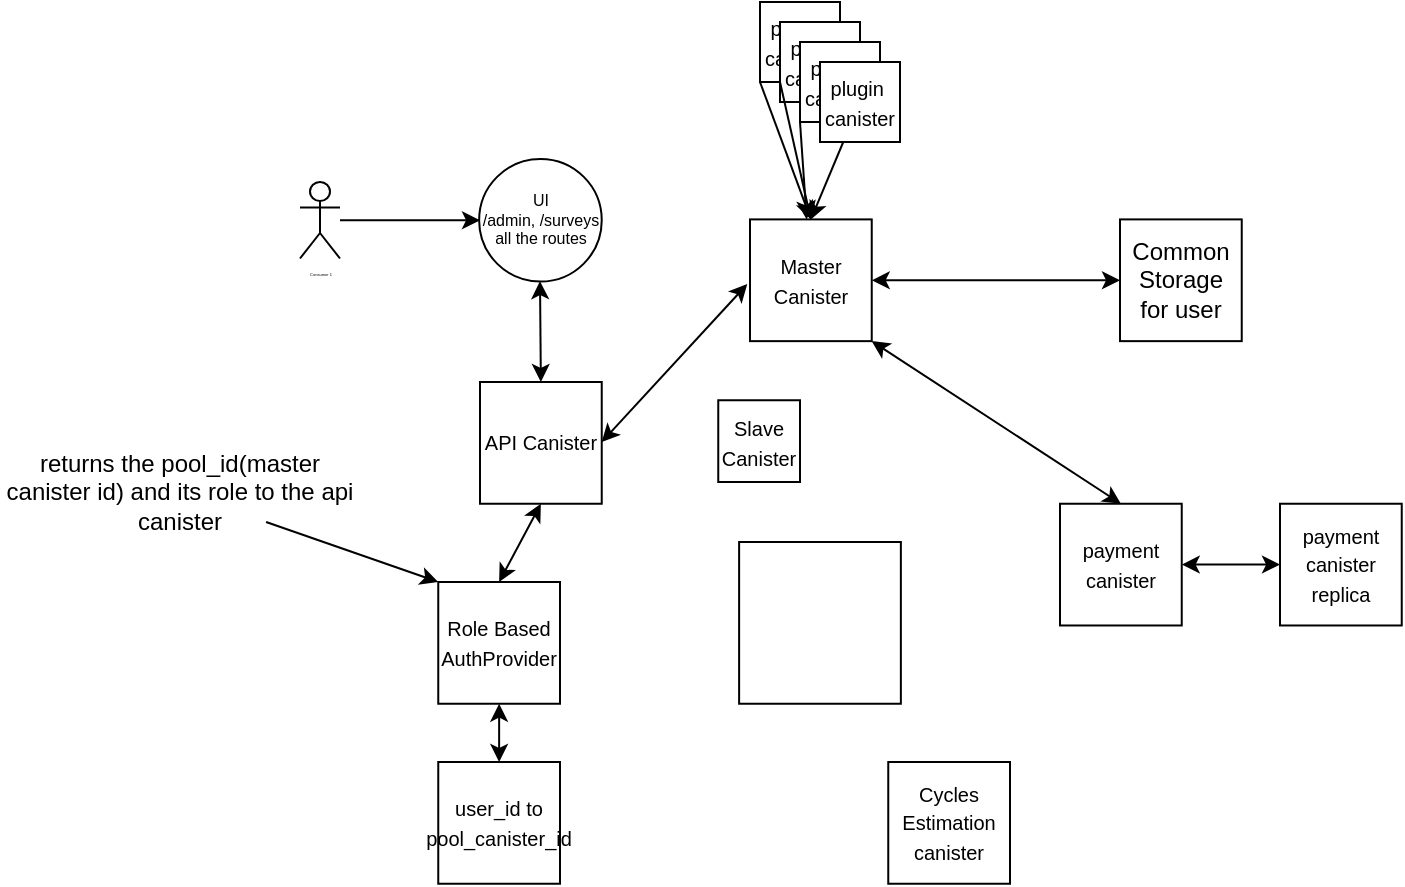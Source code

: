 <mxfile version="16.0.0" type="github">
  <diagram id="ef4Ubq1G3yexwylZe5gk" name="Page-1">
    <mxGraphModel dx="1186" dy="614" grid="1" gridSize="10" guides="1" tooltips="1" connect="1" arrows="1" fold="1" page="1" pageScale="1" pageWidth="850" pageHeight="1100" math="0" shadow="0">
      <root>
        <mxCell id="0" />
        <mxCell id="1" parent="0" />
        <mxCell id="FFpFOXBZ536BAtnDVw55-1" value="&lt;font style=&quot;font-size: 2px;&quot;&gt;Consumer 1&lt;/font&gt;" style="shape=umlActor;verticalLabelPosition=bottom;verticalAlign=top;html=1;outlineConnect=0;fontSize=2;" vertex="1" parent="1">
          <mxGeometry x="200" y="170" width="20" height="38.25" as="geometry" />
        </mxCell>
        <mxCell id="FFpFOXBZ536BAtnDVw55-2" value="" style="endArrow=classic;html=1;rounded=0;fontSize=2;entryX=0;entryY=0.5;entryDx=0;entryDy=0;" edge="1" parent="1" source="FFpFOXBZ536BAtnDVw55-1">
          <mxGeometry width="50" height="50" relative="1" as="geometry">
            <mxPoint x="420" y="210" as="sourcePoint" />
            <mxPoint x="290" y="189.125" as="targetPoint" />
          </mxGeometry>
        </mxCell>
        <mxCell id="FFpFOXBZ536BAtnDVw55-3" value="&lt;font style=&quot;font-size: 10px&quot;&gt;API Canister&lt;/font&gt;" style="whiteSpace=wrap;html=1;aspect=fixed;fontSize=12;" vertex="1" parent="1">
          <mxGeometry x="290" y="270" width="60.87" height="60.87" as="geometry" />
        </mxCell>
        <mxCell id="FFpFOXBZ536BAtnDVw55-4" value="" style="endArrow=classic;startArrow=classic;html=1;rounded=0;fontSize=10;exitX=0.5;exitY=0;exitDx=0;exitDy=0;" edge="1" parent="1" source="FFpFOXBZ536BAtnDVw55-3">
          <mxGeometry width="50" height="50" relative="1" as="geometry">
            <mxPoint x="270" y="269.56" as="sourcePoint" />
            <mxPoint x="320" y="219.56" as="targetPoint" />
          </mxGeometry>
        </mxCell>
        <mxCell id="FFpFOXBZ536BAtnDVw55-5" value="&lt;span style=&quot;font-size: 10px&quot;&gt;payment canister&lt;/span&gt;" style="whiteSpace=wrap;html=1;aspect=fixed;fontSize=12;" vertex="1" parent="1">
          <mxGeometry x="580" y="330.87" width="60.87" height="60.87" as="geometry" />
        </mxCell>
        <mxCell id="FFpFOXBZ536BAtnDVw55-6" value="&lt;font style=&quot;font-size: 10px&quot;&gt;user_id to pool_canister_id&lt;/font&gt;" style="whiteSpace=wrap;html=1;aspect=fixed;fontSize=12;" vertex="1" parent="1">
          <mxGeometry x="269.13" y="460" width="60.87" height="60.87" as="geometry" />
        </mxCell>
        <mxCell id="FFpFOXBZ536BAtnDVw55-7" value="" style="endArrow=classic;startArrow=classic;html=1;rounded=0;fontSize=10;entryX=0.5;entryY=1;entryDx=0;entryDy=0;exitX=0.5;exitY=0;exitDx=0;exitDy=0;" edge="1" parent="1" source="FFpFOXBZ536BAtnDVw55-29" target="FFpFOXBZ536BAtnDVw55-3">
          <mxGeometry width="50" height="50" relative="1" as="geometry">
            <mxPoint x="220" y="400" as="sourcePoint" />
            <mxPoint x="270" y="350" as="targetPoint" />
          </mxGeometry>
        </mxCell>
        <mxCell id="FFpFOXBZ536BAtnDVw55-8" value="" style="endArrow=classic;startArrow=classic;html=1;rounded=0;fontSize=10;entryX=1;entryY=1;entryDx=0;entryDy=0;exitX=0.5;exitY=0;exitDx=0;exitDy=0;" edge="1" parent="1" source="FFpFOXBZ536BAtnDVw55-5" target="FFpFOXBZ536BAtnDVw55-12">
          <mxGeometry width="50" height="50" relative="1" as="geometry">
            <mxPoint x="767.5" y="400" as="sourcePoint" />
            <mxPoint x="837.5" y="360.435" as="targetPoint" />
          </mxGeometry>
        </mxCell>
        <mxCell id="FFpFOXBZ536BAtnDVw55-9" value="&lt;span style=&quot;font-size: 10px&quot;&gt;payment canister replica&lt;/span&gt;" style="whiteSpace=wrap;html=1;aspect=fixed;fontSize=12;" vertex="1" parent="1">
          <mxGeometry x="690" y="330.87" width="60.87" height="60.87" as="geometry" />
        </mxCell>
        <mxCell id="FFpFOXBZ536BAtnDVw55-10" value="" style="endArrow=classic;startArrow=classic;html=1;rounded=0;fontSize=10;entryX=-0.017;entryY=0.638;entryDx=0;entryDy=0;entryPerimeter=0;" edge="1" parent="1">
          <mxGeometry width="50" height="50" relative="1" as="geometry">
            <mxPoint x="350.87" y="300" as="sourcePoint" />
            <mxPoint x="423.64" y="221.04" as="targetPoint" />
          </mxGeometry>
        </mxCell>
        <mxCell id="FFpFOXBZ536BAtnDVw55-12" value="&lt;span style=&quot;font-size: 10px&quot;&gt;Master Canister&lt;/span&gt;" style="whiteSpace=wrap;html=1;aspect=fixed;fontSize=12;" vertex="1" parent="1">
          <mxGeometry x="425" y="188.7" width="60.87" height="60.87" as="geometry" />
        </mxCell>
        <mxCell id="FFpFOXBZ536BAtnDVw55-13" value="" style="endArrow=classic;startArrow=classic;html=1;rounded=0;fontSize=10;exitX=1;exitY=0.5;exitDx=0;exitDy=0;" edge="1" parent="1" source="FFpFOXBZ536BAtnDVw55-12" target="FFpFOXBZ536BAtnDVw55-40">
          <mxGeometry width="50" height="50" relative="1" as="geometry">
            <mxPoint x="510" y="279.13" as="sourcePoint" />
            <mxPoint x="555" y="219" as="targetPoint" />
          </mxGeometry>
        </mxCell>
        <mxCell id="FFpFOXBZ536BAtnDVw55-18" value="" style="endArrow=classic;startArrow=classic;html=1;rounded=0;fontSize=8;" edge="1" parent="1" source="FFpFOXBZ536BAtnDVw55-9" target="FFpFOXBZ536BAtnDVw55-5">
          <mxGeometry width="50" height="50" relative="1" as="geometry">
            <mxPoint x="847.5" y="440" as="sourcePoint" />
            <mxPoint x="927.5" y="420" as="targetPoint" />
          </mxGeometry>
        </mxCell>
        <mxCell id="FFpFOXBZ536BAtnDVw55-19" value="&lt;font style=&quot;font-size: 10px&quot;&gt;plugin&amp;nbsp; canister&lt;/font&gt;" style="whiteSpace=wrap;html=1;aspect=fixed;fontSize=12;" vertex="1" parent="1">
          <mxGeometry x="430" y="80" width="40" height="40" as="geometry" />
        </mxCell>
        <mxCell id="FFpFOXBZ536BAtnDVw55-20" value="&lt;font style=&quot;font-size: 10px&quot;&gt;plugin&amp;nbsp; canister&lt;/font&gt;" style="whiteSpace=wrap;html=1;aspect=fixed;fontSize=12;" vertex="1" parent="1">
          <mxGeometry x="440" y="90" width="40" height="40" as="geometry" />
        </mxCell>
        <mxCell id="FFpFOXBZ536BAtnDVw55-21" value="&lt;font style=&quot;font-size: 10px&quot;&gt;plugin&amp;nbsp; canister&lt;/font&gt;" style="whiteSpace=wrap;html=1;aspect=fixed;fontSize=12;" vertex="1" parent="1">
          <mxGeometry x="450" y="100" width="40" height="40" as="geometry" />
        </mxCell>
        <mxCell id="FFpFOXBZ536BAtnDVw55-22" value="&lt;font style=&quot;font-size: 10px&quot;&gt;plugin&amp;nbsp; canister&lt;/font&gt;" style="whiteSpace=wrap;html=1;aspect=fixed;fontSize=12;" vertex="1" parent="1">
          <mxGeometry x="460" y="110" width="40" height="40" as="geometry" />
        </mxCell>
        <mxCell id="FFpFOXBZ536BAtnDVw55-23" value="" style="endArrow=classic;html=1;rounded=0;fontSize=8;entryX=0.5;entryY=0;entryDx=0;entryDy=0;" edge="1" parent="1" source="FFpFOXBZ536BAtnDVw55-22" target="FFpFOXBZ536BAtnDVw55-12">
          <mxGeometry width="50" height="50" relative="1" as="geometry">
            <mxPoint x="380" y="230" as="sourcePoint" />
            <mxPoint x="430" y="180" as="targetPoint" />
          </mxGeometry>
        </mxCell>
        <mxCell id="FFpFOXBZ536BAtnDVw55-24" value="" style="endArrow=classic;html=1;rounded=0;fontSize=8;exitX=0;exitY=1;exitDx=0;exitDy=0;" edge="1" parent="1" source="FFpFOXBZ536BAtnDVw55-21" target="FFpFOXBZ536BAtnDVw55-12">
          <mxGeometry width="50" height="50" relative="1" as="geometry">
            <mxPoint x="486.815" y="160" as="sourcePoint" />
            <mxPoint x="480.652" y="198.7" as="targetPoint" />
          </mxGeometry>
        </mxCell>
        <mxCell id="FFpFOXBZ536BAtnDVw55-25" value="" style="endArrow=classic;html=1;rounded=0;fontSize=8;exitX=0;exitY=0.75;exitDx=0;exitDy=0;entryX=0.5;entryY=0;entryDx=0;entryDy=0;" edge="1" parent="1" source="FFpFOXBZ536BAtnDVw55-20" target="FFpFOXBZ536BAtnDVw55-12">
          <mxGeometry width="50" height="50" relative="1" as="geometry">
            <mxPoint x="496.815" y="170" as="sourcePoint" />
            <mxPoint x="450" y="180" as="targetPoint" />
          </mxGeometry>
        </mxCell>
        <mxCell id="FFpFOXBZ536BAtnDVw55-26" value="" style="endArrow=classic;html=1;rounded=0;fontSize=8;exitX=0;exitY=1;exitDx=0;exitDy=0;entryX=0.5;entryY=0;entryDx=0;entryDy=0;" edge="1" parent="1" source="FFpFOXBZ536BAtnDVw55-19" target="FFpFOXBZ536BAtnDVw55-12">
          <mxGeometry width="50" height="50" relative="1" as="geometry">
            <mxPoint x="506.815" y="180" as="sourcePoint" />
            <mxPoint x="460" y="190" as="targetPoint" />
          </mxGeometry>
        </mxCell>
        <mxCell id="FFpFOXBZ536BAtnDVw55-29" value="&lt;span style=&quot;font-size: 10px&quot;&gt;Role Based AuthProvider&lt;br&gt;&lt;/span&gt;" style="whiteSpace=wrap;html=1;aspect=fixed;fontSize=12;" vertex="1" parent="1">
          <mxGeometry x="269.13" y="370" width="60.87" height="60.87" as="geometry" />
        </mxCell>
        <mxCell id="FFpFOXBZ536BAtnDVw55-30" value="" style="endArrow=classic;startArrow=classic;html=1;rounded=0;fontSize=8;entryX=0.5;entryY=0;entryDx=0;entryDy=0;exitX=0.5;exitY=1;exitDx=0;exitDy=0;" edge="1" parent="1" source="FFpFOXBZ536BAtnDVw55-29" target="FFpFOXBZ536BAtnDVw55-6">
          <mxGeometry width="50" height="50" relative="1" as="geometry">
            <mxPoint x="220" y="470" as="sourcePoint" />
            <mxPoint x="270" y="420" as="targetPoint" />
          </mxGeometry>
        </mxCell>
        <mxCell id="FFpFOXBZ536BAtnDVw55-36" value="&lt;span style=&quot;font-size: 10px&quot;&gt;Cycles Estimation canister&lt;/span&gt;" style="whiteSpace=wrap;html=1;aspect=fixed;fontSize=12;" vertex="1" parent="1">
          <mxGeometry x="494.13" y="460" width="60.87" height="60.87" as="geometry" />
        </mxCell>
        <mxCell id="FFpFOXBZ536BAtnDVw55-37" value="UI&lt;br&gt;/admin, /surveys&lt;br&gt;all the routes" style="ellipse;whiteSpace=wrap;html=1;aspect=fixed;fontSize=8;" vertex="1" parent="1">
          <mxGeometry x="289.57" y="158.47" width="61.3" height="61.3" as="geometry" />
        </mxCell>
        <mxCell id="FFpFOXBZ536BAtnDVw55-38" value="returns the pool_id(master canister id) and its role to the api canister" style="text;html=1;strokeColor=none;fillColor=none;align=center;verticalAlign=middle;whiteSpace=wrap;rounded=0;fontSize=12;" vertex="1" parent="1">
          <mxGeometry x="50" y="310" width="180" height="30" as="geometry" />
        </mxCell>
        <mxCell id="FFpFOXBZ536BAtnDVw55-39" value="" style="endArrow=classic;html=1;rounded=0;fontSize=12;entryX=0;entryY=0;entryDx=0;entryDy=0;" edge="1" parent="1" source="FFpFOXBZ536BAtnDVw55-38" target="FFpFOXBZ536BAtnDVw55-29">
          <mxGeometry width="50" height="50" relative="1" as="geometry">
            <mxPoint x="380" y="370" as="sourcePoint" />
            <mxPoint x="430" y="320" as="targetPoint" />
          </mxGeometry>
        </mxCell>
        <mxCell id="FFpFOXBZ536BAtnDVw55-40" value="Common Storage for user" style="whiteSpace=wrap;html=1;aspect=fixed;" vertex="1" parent="1">
          <mxGeometry x="610" y="188.7" width="60.87" height="60.87" as="geometry" />
        </mxCell>
        <mxCell id="FFpFOXBZ536BAtnDVw55-41" value="&lt;span style=&quot;font-size: 10px&quot;&gt;Slave Canister&lt;/span&gt;" style="whiteSpace=wrap;html=1;aspect=fixed;fontSize=12;" vertex="1" parent="1">
          <mxGeometry x="409.13" y="279.13" width="40.87" height="40.87" as="geometry" />
        </mxCell>
        <mxCell id="FFpFOXBZ536BAtnDVw55-44" value="" style="whiteSpace=wrap;html=1;aspect=fixed;fontSize=12;" vertex="1" parent="1">
          <mxGeometry x="419.56" y="350" width="80.87" height="80.87" as="geometry" />
        </mxCell>
      </root>
    </mxGraphModel>
  </diagram>
</mxfile>
